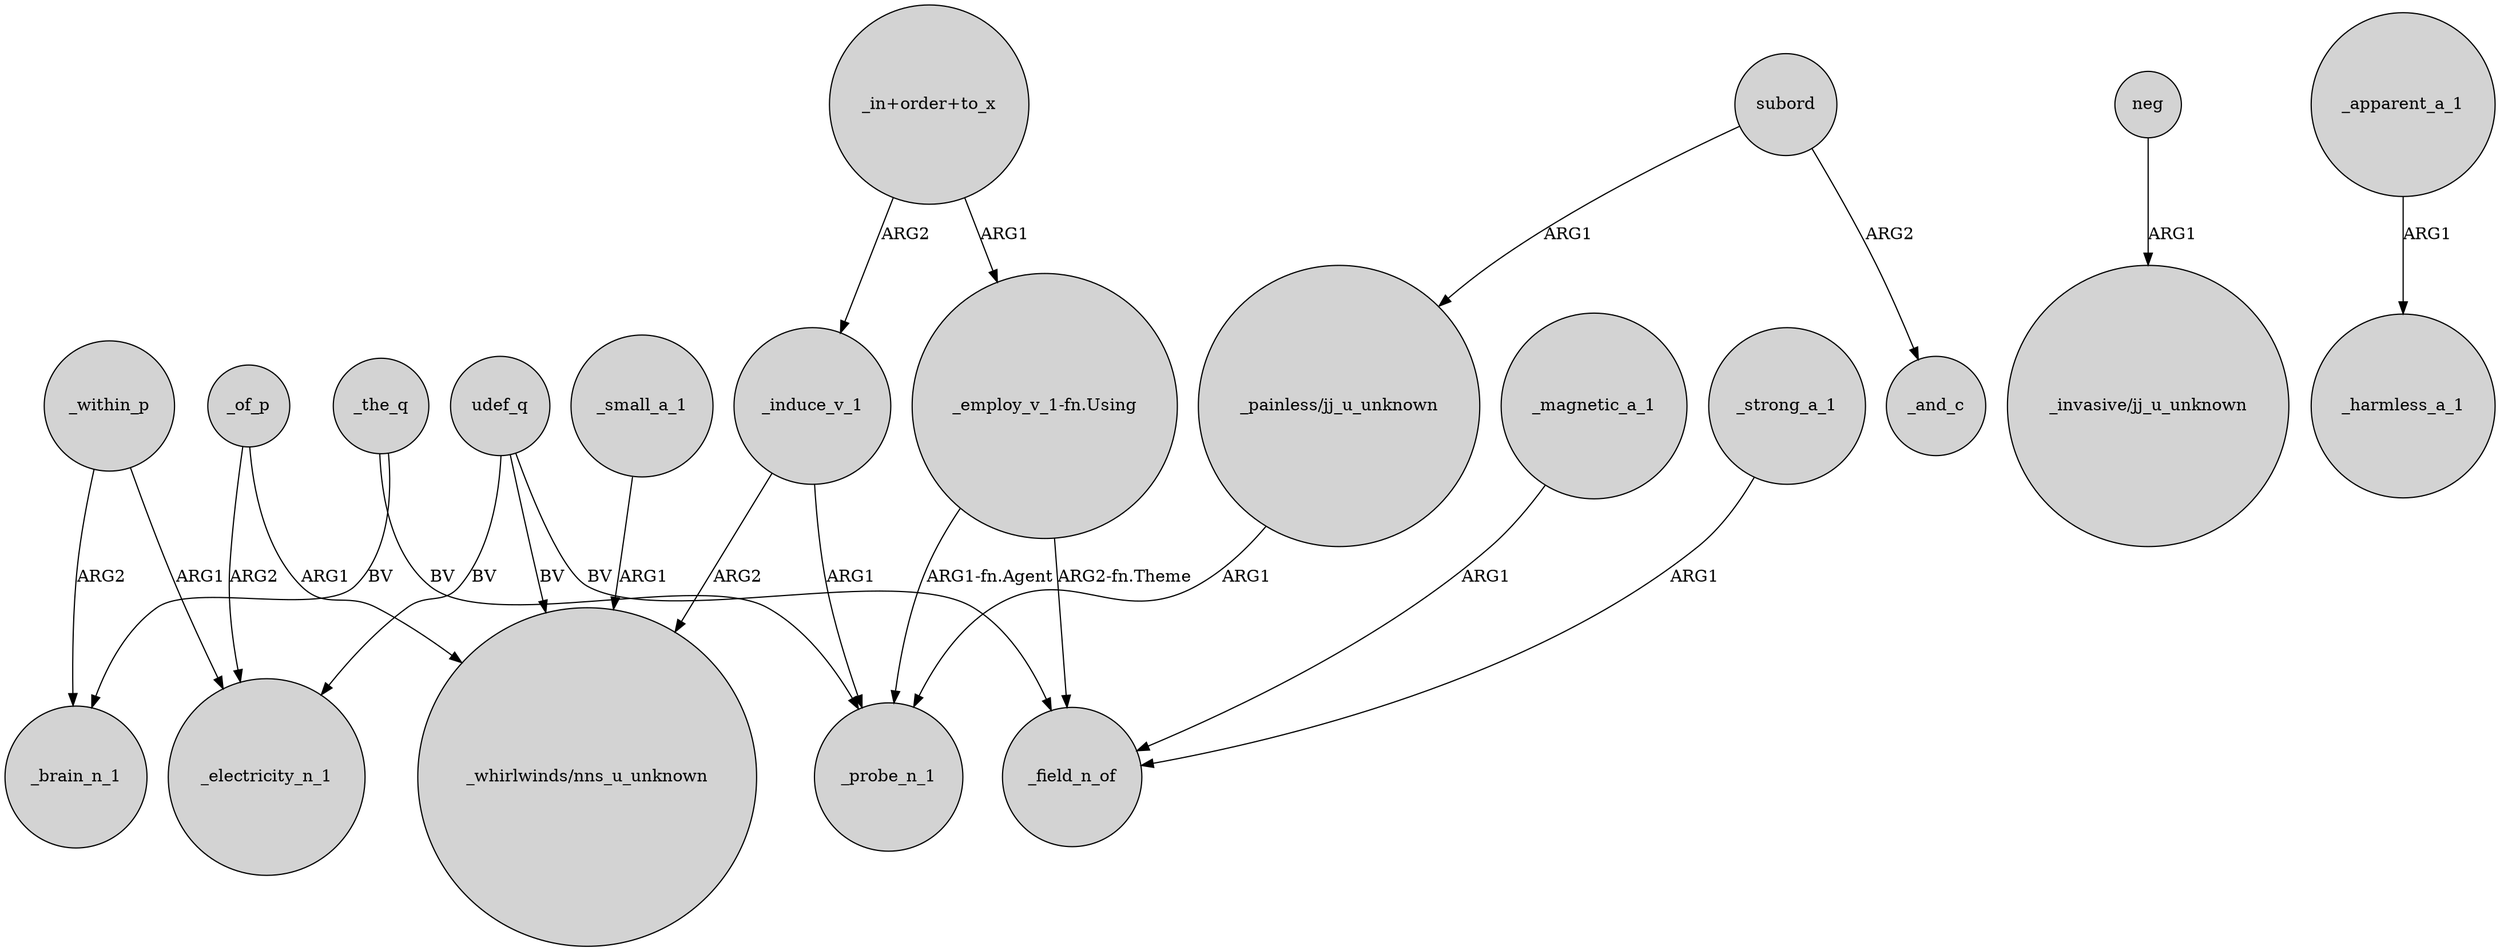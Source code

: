 digraph {
	node [shape=circle style=filled]
	_within_p -> _brain_n_1 [label=ARG2]
	"_in+order+to_x" -> "_employ_v_1-fn.Using" [label=ARG1]
	neg -> "_invasive/jj_u_unknown" [label=ARG1]
	_the_q -> _brain_n_1 [label=BV]
	"_painless/jj_u_unknown" -> _probe_n_1 [label=ARG1]
	udef_q -> _electricity_n_1 [label=BV]
	udef_q -> _field_n_of [label=BV]
	udef_q -> "_whirlwinds/nns_u_unknown" [label=BV]
	_within_p -> _electricity_n_1 [label=ARG1]
	_magnetic_a_1 -> _field_n_of [label=ARG1]
	_induce_v_1 -> "_whirlwinds/nns_u_unknown" [label=ARG2]
	_small_a_1 -> "_whirlwinds/nns_u_unknown" [label=ARG1]
	subord -> "_painless/jj_u_unknown" [label=ARG1]
	"_in+order+to_x" -> _induce_v_1 [label=ARG2]
	_the_q -> _probe_n_1 [label=BV]
	_strong_a_1 -> _field_n_of [label=ARG1]
	"_employ_v_1-fn.Using" -> _field_n_of [label="ARG2-fn.Theme"]
	"_employ_v_1-fn.Using" -> _probe_n_1 [label="ARG1-fn.Agent"]
	_of_p -> "_whirlwinds/nns_u_unknown" [label=ARG1]
	_of_p -> _electricity_n_1 [label=ARG2]
	_induce_v_1 -> _probe_n_1 [label=ARG1]
	subord -> _and_c [label=ARG2]
	_apparent_a_1 -> _harmless_a_1 [label=ARG1]
}
